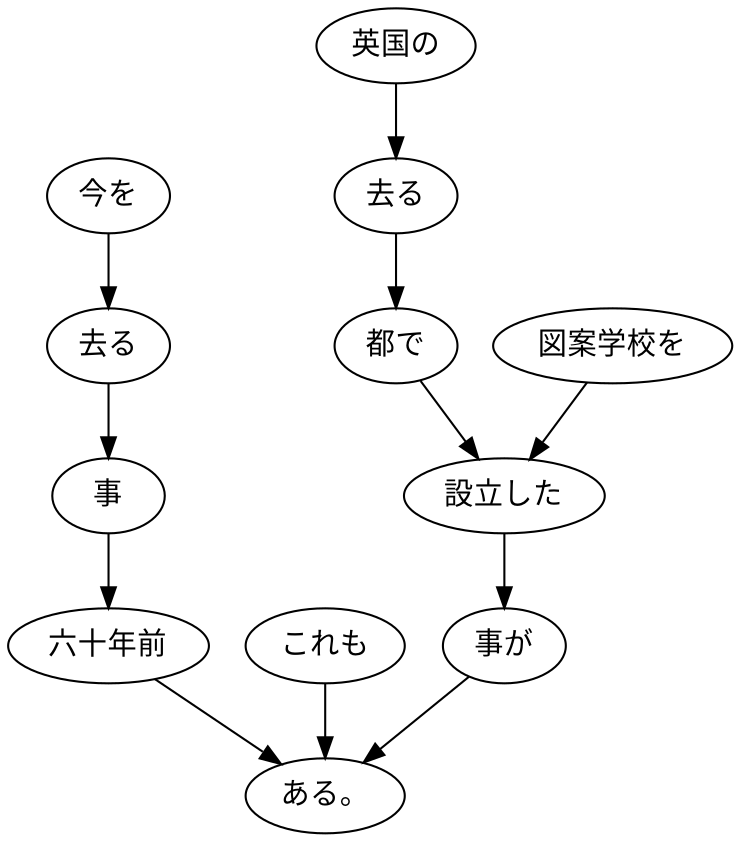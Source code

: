 digraph graph4255 {
	node0 [label="今を"];
	node1 [label="去る"];
	node2 [label="事"];
	node3 [label="六十年前"];
	node4 [label="これも"];
	node5 [label="英国の"];
	node6 [label="去る"];
	node7 [label="都で"];
	node8 [label="図案学校を"];
	node9 [label="設立した"];
	node10 [label="事が"];
	node11 [label="ある。"];
	node0 -> node1;
	node1 -> node2;
	node2 -> node3;
	node3 -> node11;
	node4 -> node11;
	node5 -> node6;
	node6 -> node7;
	node7 -> node9;
	node8 -> node9;
	node9 -> node10;
	node10 -> node11;
}
